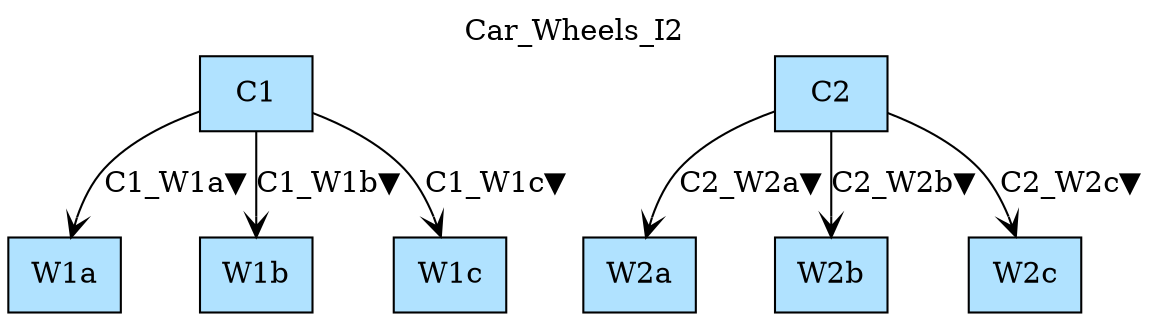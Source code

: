 digraph {graph[label=Car_Wheels_I2,labelloc=tl,labelfontsize=12];
"C1"[shape=box,fillcolor=lightskyblue1,style = filled,label="C1"];
"C2"[shape=box,fillcolor=lightskyblue1,style = filled,label="C2"];
"W1a"[shape=box,fillcolor=lightskyblue1,style = filled,label="W1a"];
"W1b"[shape=box,fillcolor=lightskyblue1,style = filled,label="W1b"];
"W1c"[shape=box,fillcolor=lightskyblue1,style = filled,label="W1c"];
"W2a"[shape=box,fillcolor=lightskyblue1,style = filled,label="W2a"];
"W2b"[shape=box,fillcolor=lightskyblue1,style = filled,label="W2b"];
"W2c"[shape=box,fillcolor=lightskyblue1,style = filled,label="W2c"];

"C1"->"W1a"[label="C1_W1a▼",arrowhead=vee];
"C1"->"W1b"[label="C1_W1b▼",arrowhead=vee];
"C1"->"W1c"[label="C1_W1c▼",arrowhead=vee];
"C2"->"W2a"[label="C2_W2a▼",arrowhead=vee];
"C2"->"W2b"[label="C2_W2b▼",arrowhead=vee];
"C2"->"W2c"[label="C2_W2c▼",arrowhead=vee];
}